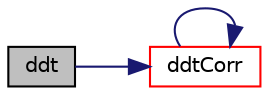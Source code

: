 digraph "ddt"
{
  bgcolor="transparent";
  edge [fontname="Helvetica",fontsize="10",labelfontname="Helvetica",labelfontsize="10"];
  node [fontname="Helvetica",fontsize="10",shape=record];
  rankdir="LR";
  Node6247 [label="ddt",height=0.2,width=0.4,color="black", fillcolor="grey75", style="filled", fontcolor="black"];
  Node6247 -> Node6248 [color="midnightblue",fontsize="10",style="solid",fontname="Helvetica"];
  Node6248 [label="ddtCorr",height=0.2,width=0.4,color="red",URL="$a21861.html#a62752eff998bc6e471deab75616e34d5"];
  Node6248 -> Node6248 [color="midnightblue",fontsize="10",style="solid",fontname="Helvetica"];
}
